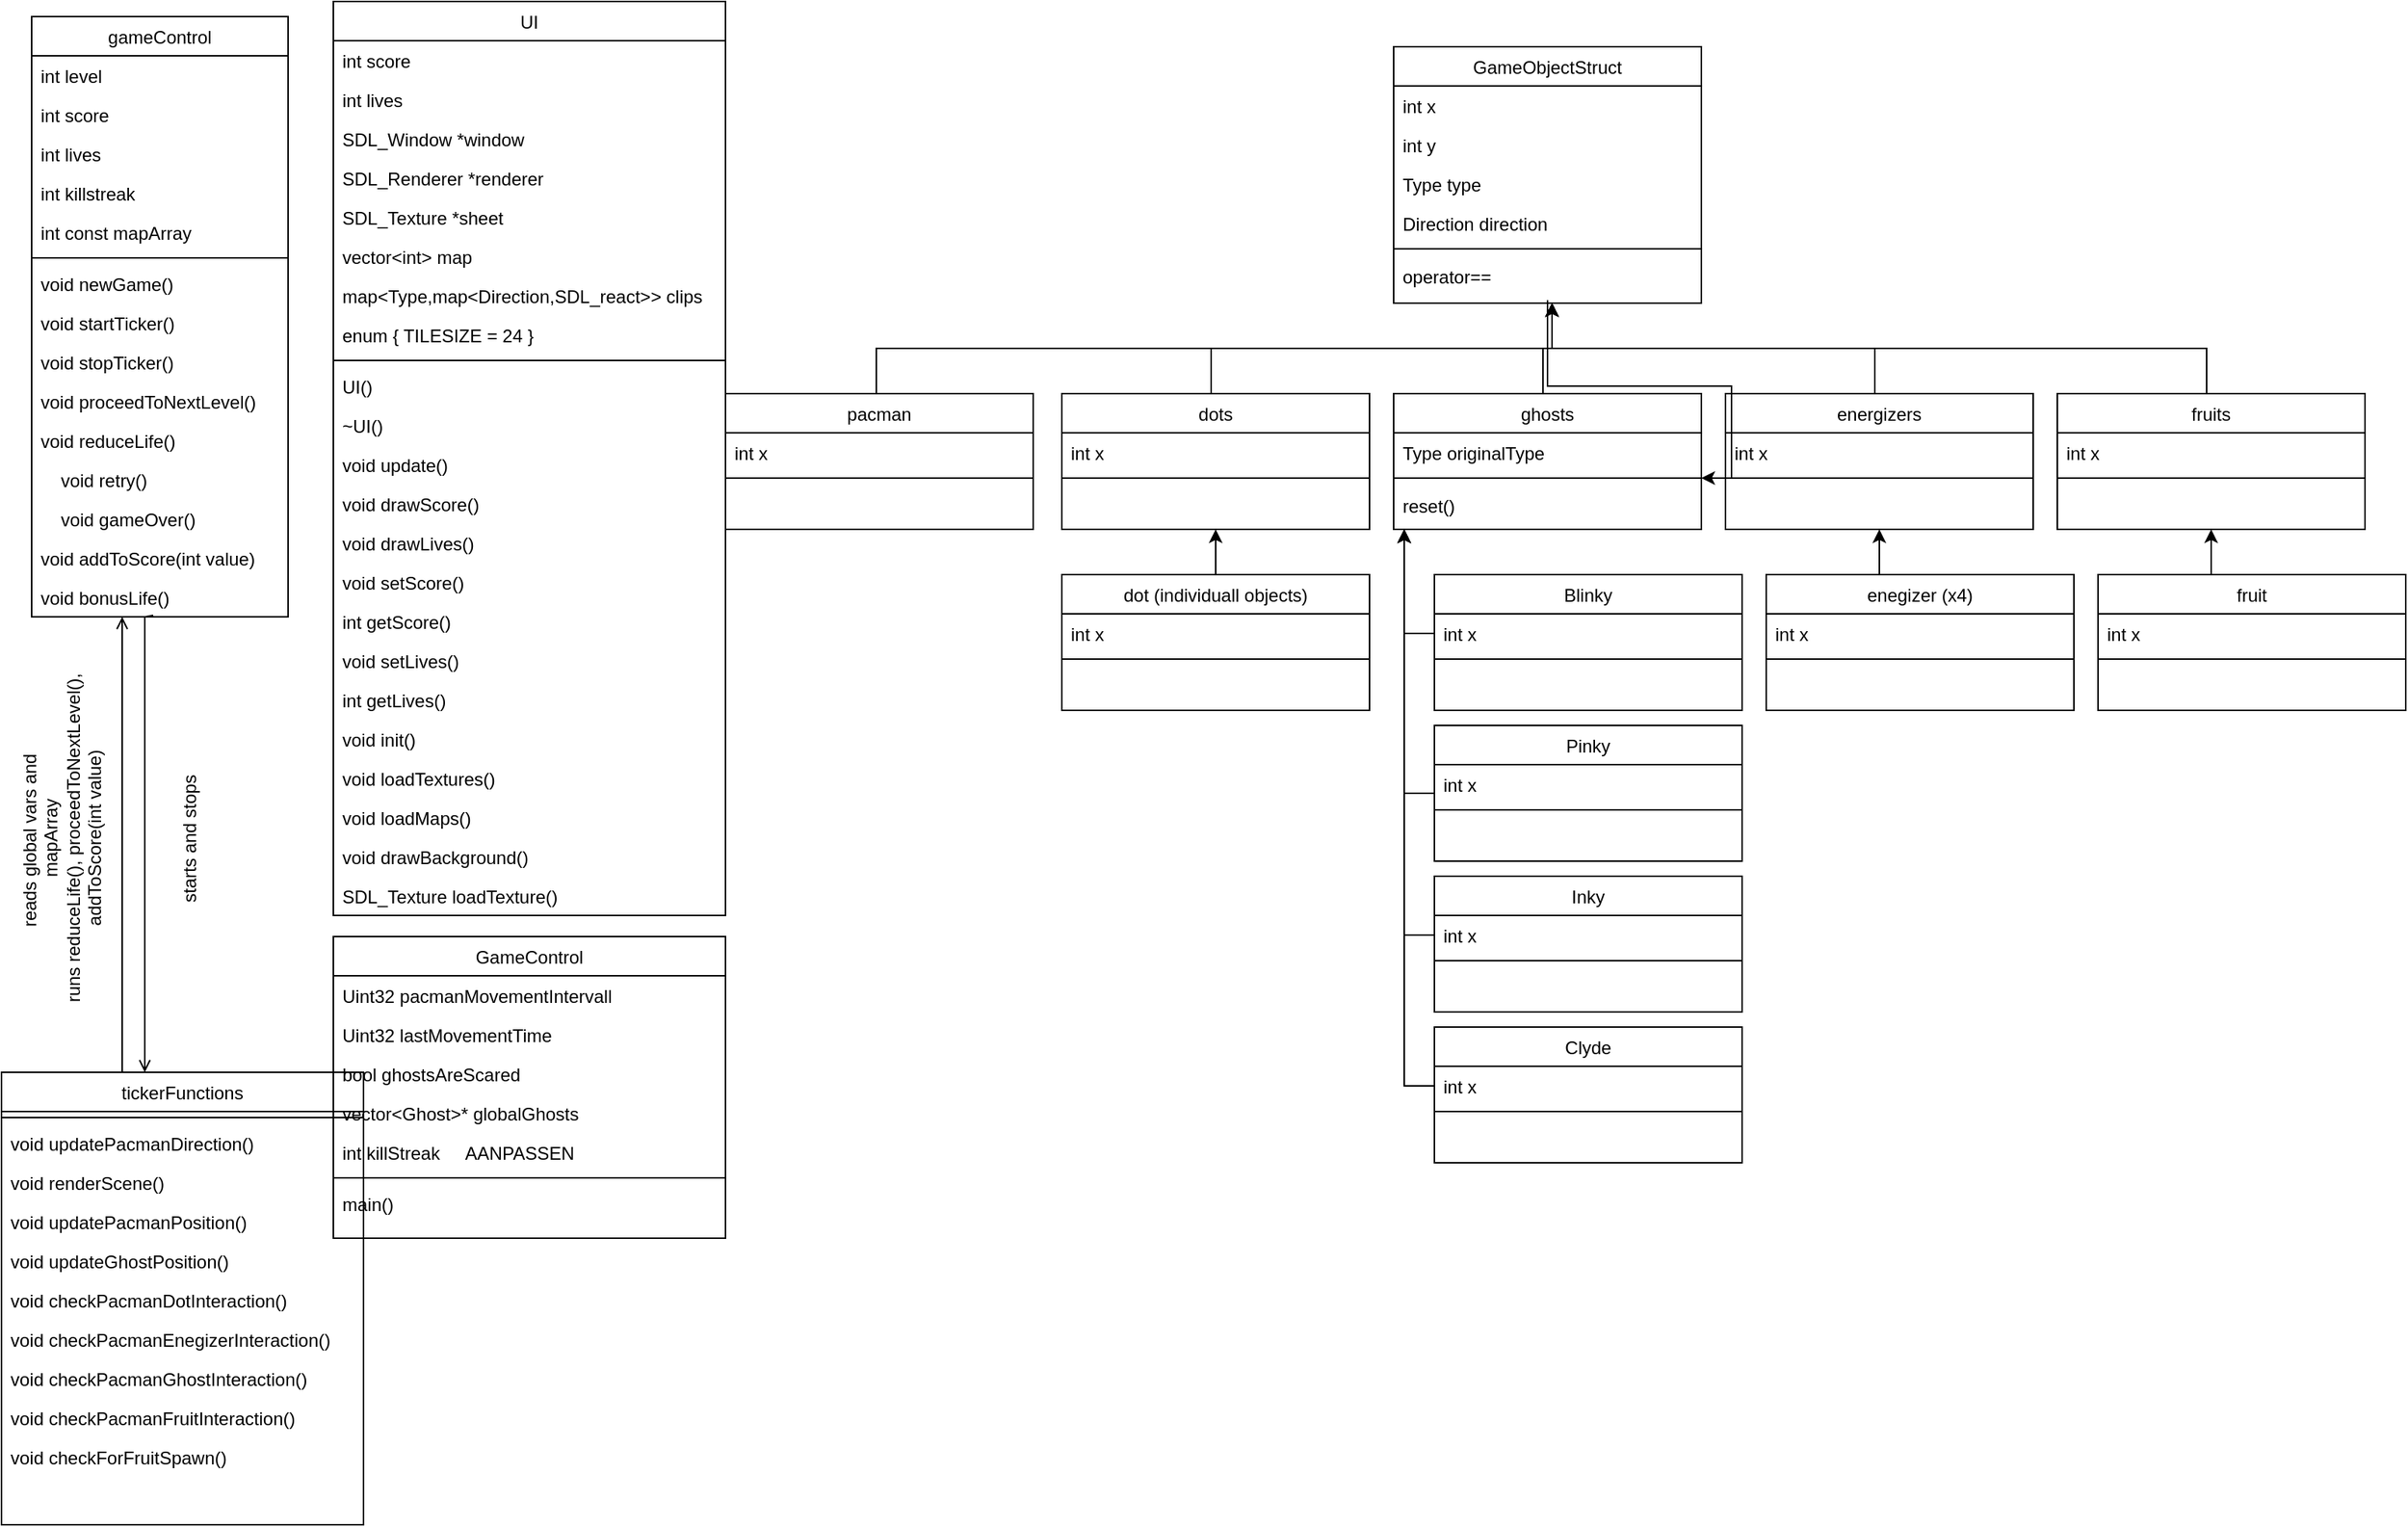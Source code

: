 <mxfile version="24.0.3" type="github">
  <diagram id="C5RBs43oDa-KdzZeNtuy" name="Page-1">
    <mxGraphModel dx="1619" dy="1130" grid="1" gridSize="10" guides="1" tooltips="1" connect="1" arrows="1" fold="1" page="1" pageScale="1" pageWidth="827" pageHeight="1169" math="0" shadow="0">
      <root>
        <mxCell id="WIyWlLk6GJQsqaUBKTNV-0" />
        <mxCell id="WIyWlLk6GJQsqaUBKTNV-1" parent="WIyWlLk6GJQsqaUBKTNV-0" />
        <mxCell id="-NuAabOqqMo9omEAmSx5-39" value="GameObjectStruct" style="swimlane;fontStyle=0;align=center;verticalAlign=top;childLayout=stackLayout;horizontal=1;startSize=26;horizontalStack=0;resizeParent=1;resizeLast=0;collapsible=1;marginBottom=0;rounded=0;shadow=0;strokeWidth=1;" parent="WIyWlLk6GJQsqaUBKTNV-1" vertex="1">
          <mxGeometry x="143" y="60" width="204" height="170" as="geometry">
            <mxRectangle x="340" y="380" width="170" height="26" as="alternateBounds" />
          </mxGeometry>
        </mxCell>
        <mxCell id="-NuAabOqqMo9omEAmSx5-40" value="int x" style="text;align=left;verticalAlign=top;spacingLeft=4;spacingRight=4;overflow=hidden;rotatable=0;points=[[0,0.5],[1,0.5]];portConstraint=eastwest;" parent="-NuAabOqqMo9omEAmSx5-39" vertex="1">
          <mxGeometry y="26" width="204" height="26" as="geometry" />
        </mxCell>
        <mxCell id="-NuAabOqqMo9omEAmSx5-95" value="int y" style="text;align=left;verticalAlign=top;spacingLeft=4;spacingRight=4;overflow=hidden;rotatable=0;points=[[0,0.5],[1,0.5]];portConstraint=eastwest;" parent="-NuAabOqqMo9omEAmSx5-39" vertex="1">
          <mxGeometry y="52" width="204" height="26" as="geometry" />
        </mxCell>
        <mxCell id="-NuAabOqqMo9omEAmSx5-96" value="Type type" style="text;align=left;verticalAlign=top;spacingLeft=4;spacingRight=4;overflow=hidden;rotatable=0;points=[[0,0.5],[1,0.5]];portConstraint=eastwest;" parent="-NuAabOqqMo9omEAmSx5-39" vertex="1">
          <mxGeometry y="78" width="204" height="26" as="geometry" />
        </mxCell>
        <mxCell id="-NuAabOqqMo9omEAmSx5-97" value="Direction direction" style="text;align=left;verticalAlign=top;spacingLeft=4;spacingRight=4;overflow=hidden;rotatable=0;points=[[0,0.5],[1,0.5]];portConstraint=eastwest;" parent="-NuAabOqqMo9omEAmSx5-39" vertex="1">
          <mxGeometry y="104" width="204" height="26" as="geometry" />
        </mxCell>
        <mxCell id="-NuAabOqqMo9omEAmSx5-41" value="" style="line;html=1;strokeWidth=1;align=left;verticalAlign=middle;spacingTop=-1;spacingLeft=3;spacingRight=3;rotatable=0;labelPosition=right;points=[];portConstraint=eastwest;" parent="-NuAabOqqMo9omEAmSx5-39" vertex="1">
          <mxGeometry y="130" width="204" height="8" as="geometry" />
        </mxCell>
        <mxCell id="-NuAabOqqMo9omEAmSx5-99" value="operator==" style="text;html=1;align=left;verticalAlign=middle;resizable=0;points=[];autosize=1;strokeColor=none;fillColor=none;spacingLeft=4;" parent="-NuAabOqqMo9omEAmSx5-39" vertex="1">
          <mxGeometry y="138" width="204" height="30" as="geometry" />
        </mxCell>
        <mxCell id="-NuAabOqqMo9omEAmSx5-54" style="edgeStyle=orthogonalEdgeStyle;rounded=0;orthogonalLoop=1;jettySize=auto;html=1;exitX=0.474;exitY=0.962;exitDx=0;exitDy=0;endArrow=open;endFill=0;exitPerimeter=0;" parent="WIyWlLk6GJQsqaUBKTNV-1" source="-NuAabOqqMo9omEAmSx5-70" target="-NuAabOqqMo9omEAmSx5-73" edge="1">
          <mxGeometry relative="1" as="geometry">
            <Array as="points">
              <mxPoint x="-685" y="438" />
            </Array>
          </mxGeometry>
        </mxCell>
        <mxCell id="-NuAabOqqMo9omEAmSx5-55" value="gameControl" style="swimlane;fontStyle=0;align=center;verticalAlign=top;childLayout=stackLayout;horizontal=1;startSize=26;horizontalStack=0;resizeParent=1;resizeLast=0;collapsible=1;marginBottom=0;rounded=0;shadow=0;strokeWidth=1;" parent="WIyWlLk6GJQsqaUBKTNV-1" vertex="1">
          <mxGeometry x="-760" y="40" width="170" height="398" as="geometry">
            <mxRectangle x="340" y="380" width="170" height="26" as="alternateBounds" />
          </mxGeometry>
        </mxCell>
        <mxCell id="-NuAabOqqMo9omEAmSx5-56" value="int level" style="text;align=left;verticalAlign=top;spacingLeft=4;spacingRight=4;overflow=hidden;rotatable=0;points=[[0,0.5],[1,0.5]];portConstraint=eastwest;" parent="-NuAabOqqMo9omEAmSx5-55" vertex="1">
          <mxGeometry y="26" width="170" height="26" as="geometry" />
        </mxCell>
        <mxCell id="-NuAabOqqMo9omEAmSx5-57" value="int score" style="text;align=left;verticalAlign=top;spacingLeft=4;spacingRight=4;overflow=hidden;rotatable=0;points=[[0,0.5],[1,0.5]];portConstraint=eastwest;" parent="-NuAabOqqMo9omEAmSx5-55" vertex="1">
          <mxGeometry y="52" width="170" height="26" as="geometry" />
        </mxCell>
        <mxCell id="-NuAabOqqMo9omEAmSx5-58" value="int lives" style="text;align=left;verticalAlign=top;spacingLeft=4;spacingRight=4;overflow=hidden;rotatable=0;points=[[0,0.5],[1,0.5]];portConstraint=eastwest;" parent="-NuAabOqqMo9omEAmSx5-55" vertex="1">
          <mxGeometry y="78" width="170" height="26" as="geometry" />
        </mxCell>
        <mxCell id="-NuAabOqqMo9omEAmSx5-59" value="int killstreak" style="text;align=left;verticalAlign=top;spacingLeft=4;spacingRight=4;overflow=hidden;rotatable=0;points=[[0,0.5],[1,0.5]];portConstraint=eastwest;" parent="-NuAabOqqMo9omEAmSx5-55" vertex="1">
          <mxGeometry y="104" width="170" height="26" as="geometry" />
        </mxCell>
        <mxCell id="-NuAabOqqMo9omEAmSx5-60" value="int const mapArray" style="text;align=left;verticalAlign=top;spacingLeft=4;spacingRight=4;overflow=hidden;rotatable=0;points=[[0,0.5],[1,0.5]];portConstraint=eastwest;" parent="-NuAabOqqMo9omEAmSx5-55" vertex="1">
          <mxGeometry y="130" width="170" height="26" as="geometry" />
        </mxCell>
        <mxCell id="-NuAabOqqMo9omEAmSx5-61" value="" style="line;html=1;strokeWidth=1;align=left;verticalAlign=middle;spacingTop=-1;spacingLeft=3;spacingRight=3;rotatable=0;labelPosition=right;points=[];portConstraint=eastwest;" parent="-NuAabOqqMo9omEAmSx5-55" vertex="1">
          <mxGeometry y="156" width="170" height="8" as="geometry" />
        </mxCell>
        <mxCell id="-NuAabOqqMo9omEAmSx5-62" value="void newGame()" style="text;align=left;verticalAlign=top;spacingLeft=4;spacingRight=4;overflow=hidden;rotatable=0;points=[[0,0.5],[1,0.5]];portConstraint=eastwest;" parent="-NuAabOqqMo9omEAmSx5-55" vertex="1">
          <mxGeometry y="164" width="170" height="26" as="geometry" />
        </mxCell>
        <mxCell id="-NuAabOqqMo9omEAmSx5-63" value="void startTicker()" style="text;align=left;verticalAlign=top;spacingLeft=4;spacingRight=4;overflow=hidden;rotatable=0;points=[[0,0.5],[1,0.5]];portConstraint=eastwest;" parent="-NuAabOqqMo9omEAmSx5-55" vertex="1">
          <mxGeometry y="190" width="170" height="26" as="geometry" />
        </mxCell>
        <mxCell id="-NuAabOqqMo9omEAmSx5-64" value="void stopTicker()" style="text;align=left;verticalAlign=top;spacingLeft=4;spacingRight=4;overflow=hidden;rotatable=0;points=[[0,0.5],[1,0.5]];portConstraint=eastwest;" parent="-NuAabOqqMo9omEAmSx5-55" vertex="1">
          <mxGeometry y="216" width="170" height="26" as="geometry" />
        </mxCell>
        <mxCell id="-NuAabOqqMo9omEAmSx5-65" value="void proceedToNextLevel()" style="text;align=left;verticalAlign=top;spacingLeft=4;spacingRight=4;overflow=hidden;rotatable=0;points=[[0,0.5],[1,0.5]];portConstraint=eastwest;" parent="-NuAabOqqMo9omEAmSx5-55" vertex="1">
          <mxGeometry y="242" width="170" height="26" as="geometry" />
        </mxCell>
        <mxCell id="-NuAabOqqMo9omEAmSx5-66" value="void reduceLife()" style="text;align=left;verticalAlign=top;spacingLeft=4;spacingRight=4;overflow=hidden;rotatable=0;points=[[0,0.5],[1,0.5]];portConstraint=eastwest;" parent="-NuAabOqqMo9omEAmSx5-55" vertex="1">
          <mxGeometry y="268" width="170" height="26" as="geometry" />
        </mxCell>
        <mxCell id="-NuAabOqqMo9omEAmSx5-67" value="    void retry()" style="text;align=left;verticalAlign=top;spacingLeft=4;spacingRight=4;overflow=hidden;rotatable=0;points=[[0,0.5],[1,0.5]];portConstraint=eastwest;" parent="-NuAabOqqMo9omEAmSx5-55" vertex="1">
          <mxGeometry y="294" width="170" height="26" as="geometry" />
        </mxCell>
        <mxCell id="-NuAabOqqMo9omEAmSx5-68" value="    void gameOver()" style="text;align=left;verticalAlign=top;spacingLeft=4;spacingRight=4;overflow=hidden;rotatable=0;points=[[0,0.5],[1,0.5]];portConstraint=eastwest;" parent="-NuAabOqqMo9omEAmSx5-55" vertex="1">
          <mxGeometry y="320" width="170" height="26" as="geometry" />
        </mxCell>
        <mxCell id="-NuAabOqqMo9omEAmSx5-69" value="void addToScore(int value)" style="text;align=left;verticalAlign=top;spacingLeft=4;spacingRight=4;overflow=hidden;rotatable=0;points=[[0,0.5],[1,0.5]];portConstraint=eastwest;" parent="-NuAabOqqMo9omEAmSx5-55" vertex="1">
          <mxGeometry y="346" width="170" height="26" as="geometry" />
        </mxCell>
        <mxCell id="-NuAabOqqMo9omEAmSx5-70" value="void bonusLife()" style="text;align=left;verticalAlign=top;spacingLeft=4;spacingRight=4;overflow=hidden;rotatable=0;points=[[0,0.5],[1,0.5]];portConstraint=eastwest;" parent="-NuAabOqqMo9omEAmSx5-55" vertex="1">
          <mxGeometry y="372" width="170" height="26" as="geometry" />
        </mxCell>
        <mxCell id="-NuAabOqqMo9omEAmSx5-71" style="edgeStyle=orthogonalEdgeStyle;rounded=0;orthogonalLoop=1;jettySize=auto;html=1;endArrow=open;endFill=0;" parent="WIyWlLk6GJQsqaUBKTNV-1" source="-NuAabOqqMo9omEAmSx5-73" target="-NuAabOqqMo9omEAmSx5-55" edge="1">
          <mxGeometry relative="1" as="geometry">
            <Array as="points">
              <mxPoint x="-700" y="590" />
              <mxPoint x="-700" y="590" />
            </Array>
          </mxGeometry>
        </mxCell>
        <mxCell id="-NuAabOqqMo9omEAmSx5-73" value="tickerFunctions" style="swimlane;fontStyle=0;align=center;verticalAlign=top;childLayout=stackLayout;horizontal=1;startSize=26;horizontalStack=0;resizeParent=1;resizeLast=0;collapsible=1;marginBottom=0;rounded=0;shadow=0;strokeWidth=1;" parent="WIyWlLk6GJQsqaUBKTNV-1" vertex="1">
          <mxGeometry x="-780" y="740" width="240" height="300" as="geometry">
            <mxRectangle x="340" y="380" width="170" height="26" as="alternateBounds" />
          </mxGeometry>
        </mxCell>
        <mxCell id="-NuAabOqqMo9omEAmSx5-74" value="" style="line;html=1;strokeWidth=1;align=left;verticalAlign=middle;spacingTop=-1;spacingLeft=3;spacingRight=3;rotatable=0;labelPosition=right;points=[];portConstraint=eastwest;" parent="-NuAabOqqMo9omEAmSx5-73" vertex="1">
          <mxGeometry y="26" width="240" height="8" as="geometry" />
        </mxCell>
        <mxCell id="-NuAabOqqMo9omEAmSx5-75" value="void updatePacmanDirection()" style="text;align=left;verticalAlign=top;spacingLeft=4;spacingRight=4;overflow=hidden;rotatable=0;points=[[0,0.5],[1,0.5]];portConstraint=eastwest;" parent="-NuAabOqqMo9omEAmSx5-73" vertex="1">
          <mxGeometry y="34" width="240" height="26" as="geometry" />
        </mxCell>
        <mxCell id="-NuAabOqqMo9omEAmSx5-76" value="void renderScene()" style="text;align=left;verticalAlign=top;spacingLeft=4;spacingRight=4;overflow=hidden;rotatable=0;points=[[0,0.5],[1,0.5]];portConstraint=eastwest;" parent="-NuAabOqqMo9omEAmSx5-73" vertex="1">
          <mxGeometry y="60" width="240" height="26" as="geometry" />
        </mxCell>
        <mxCell id="-NuAabOqqMo9omEAmSx5-77" value="void updatePacmanPosition()" style="text;align=left;verticalAlign=top;spacingLeft=4;spacingRight=4;overflow=hidden;rotatable=0;points=[[0,0.5],[1,0.5]];portConstraint=eastwest;" parent="-NuAabOqqMo9omEAmSx5-73" vertex="1">
          <mxGeometry y="86" width="240" height="26" as="geometry" />
        </mxCell>
        <mxCell id="-NuAabOqqMo9omEAmSx5-259" value="void updateGhostPosition()" style="text;align=left;verticalAlign=top;spacingLeft=4;spacingRight=4;overflow=hidden;rotatable=0;points=[[0,0.5],[1,0.5]];portConstraint=eastwest;" parent="-NuAabOqqMo9omEAmSx5-73" vertex="1">
          <mxGeometry y="112" width="240" height="26" as="geometry" />
        </mxCell>
        <mxCell id="-NuAabOqqMo9omEAmSx5-81" value="void checkPacmanDotInteraction()" style="text;align=left;verticalAlign=top;spacingLeft=4;spacingRight=4;overflow=hidden;rotatable=0;points=[[0,0.5],[1,0.5]];portConstraint=eastwest;" parent="-NuAabOqqMo9omEAmSx5-73" vertex="1">
          <mxGeometry y="138" width="240" height="26" as="geometry" />
        </mxCell>
        <mxCell id="-NuAabOqqMo9omEAmSx5-82" value="void checkPacmanEnegizerInteraction()" style="text;align=left;verticalAlign=top;spacingLeft=4;spacingRight=4;overflow=hidden;rotatable=0;points=[[0,0.5],[1,0.5]];portConstraint=eastwest;" parent="-NuAabOqqMo9omEAmSx5-73" vertex="1">
          <mxGeometry y="164" width="240" height="26" as="geometry" />
        </mxCell>
        <mxCell id="-NuAabOqqMo9omEAmSx5-83" value="void checkPacmanGhostInteraction()" style="text;align=left;verticalAlign=top;spacingLeft=4;spacingRight=4;overflow=hidden;rotatable=0;points=[[0,0.5],[1,0.5]];portConstraint=eastwest;" parent="-NuAabOqqMo9omEAmSx5-73" vertex="1">
          <mxGeometry y="190" width="240" height="26" as="geometry" />
        </mxCell>
        <mxCell id="-NuAabOqqMo9omEAmSx5-261" value="void checkPacmanFruitInteraction()" style="text;align=left;verticalAlign=top;spacingLeft=4;spacingRight=4;overflow=hidden;rotatable=0;points=[[0,0.5],[1,0.5]];portConstraint=eastwest;" parent="-NuAabOqqMo9omEAmSx5-73" vertex="1">
          <mxGeometry y="216" width="240" height="26" as="geometry" />
        </mxCell>
        <mxCell id="-NuAabOqqMo9omEAmSx5-260" value="void checkForFruitSpawn()" style="text;align=left;verticalAlign=top;spacingLeft=4;spacingRight=4;overflow=hidden;rotatable=0;points=[[0,0.5],[1,0.5]];portConstraint=eastwest;" parent="-NuAabOqqMo9omEAmSx5-73" vertex="1">
          <mxGeometry y="242" width="240" height="26" as="geometry" />
        </mxCell>
        <mxCell id="-NuAabOqqMo9omEAmSx5-86" value="starts and stops" style="text;html=1;align=center;verticalAlign=middle;whiteSpace=wrap;rounded=0;rotation=-90;" parent="WIyWlLk6GJQsqaUBKTNV-1" vertex="1">
          <mxGeometry x="-710" y="570" width="110" height="30" as="geometry" />
        </mxCell>
        <mxCell id="-NuAabOqqMo9omEAmSx5-88" value="reads global vars and&amp;nbsp;&lt;div&gt;mapArray&lt;/div&gt;&lt;div&gt;runs reduceLife(), proceedToNextLevel(),&lt;/div&gt;&lt;div&gt;addToScore(int value)&lt;/div&gt;" style="text;html=1;align=center;verticalAlign=middle;resizable=0;points=[];autosize=1;strokeColor=none;fillColor=none;rotation=-90;" parent="WIyWlLk6GJQsqaUBKTNV-1" vertex="1">
          <mxGeometry x="-860" y="550" width="240" height="70" as="geometry" />
        </mxCell>
        <mxCell id="-NuAabOqqMo9omEAmSx5-199" style="edgeStyle=orthogonalEdgeStyle;rounded=0;orthogonalLoop=1;jettySize=auto;html=1;" parent="WIyWlLk6GJQsqaUBKTNV-1" source="-NuAabOqqMo9omEAmSx5-140" target="-NuAabOqqMo9omEAmSx5-39" edge="1">
          <mxGeometry relative="1" as="geometry">
            <Array as="points">
              <mxPoint x="462" y="260" />
              <mxPoint x="248" y="260" />
            </Array>
          </mxGeometry>
        </mxCell>
        <mxCell id="-NuAabOqqMo9omEAmSx5-140" value="energizers" style="swimlane;fontStyle=0;align=center;verticalAlign=top;childLayout=stackLayout;horizontal=1;startSize=26;horizontalStack=0;resizeParent=1;resizeLast=0;collapsible=1;marginBottom=0;rounded=0;shadow=0;strokeWidth=1;" parent="WIyWlLk6GJQsqaUBKTNV-1" vertex="1">
          <mxGeometry x="363" y="290" width="204" height="90" as="geometry">
            <mxRectangle x="340" y="380" width="170" height="26" as="alternateBounds" />
          </mxGeometry>
        </mxCell>
        <mxCell id="-NuAabOqqMo9omEAmSx5-141" value="int x" style="text;align=left;verticalAlign=top;spacingLeft=4;spacingRight=4;overflow=hidden;rotatable=0;points=[[0,0.5],[1,0.5]];portConstraint=eastwest;" parent="-NuAabOqqMo9omEAmSx5-140" vertex="1">
          <mxGeometry y="26" width="204" height="26" as="geometry" />
        </mxCell>
        <mxCell id="-NuAabOqqMo9omEAmSx5-145" value="" style="line;html=1;strokeWidth=1;align=left;verticalAlign=middle;spacingTop=-1;spacingLeft=3;spacingRight=3;rotatable=0;labelPosition=right;points=[];portConstraint=eastwest;" parent="-NuAabOqqMo9omEAmSx5-140" vertex="1">
          <mxGeometry y="52" width="204" height="8" as="geometry" />
        </mxCell>
        <mxCell id="-NuAabOqqMo9omEAmSx5-197" style="edgeStyle=orthogonalEdgeStyle;rounded=0;orthogonalLoop=1;jettySize=auto;html=1;" parent="WIyWlLk6GJQsqaUBKTNV-1" source="-NuAabOqqMo9omEAmSx5-146" target="-NuAabOqqMo9omEAmSx5-39" edge="1">
          <mxGeometry relative="1" as="geometry">
            <Array as="points">
              <mxPoint x="22" y="260" />
              <mxPoint x="248" y="260" />
            </Array>
          </mxGeometry>
        </mxCell>
        <mxCell id="-NuAabOqqMo9omEAmSx5-146" value="dots" style="swimlane;fontStyle=0;align=center;verticalAlign=top;childLayout=stackLayout;horizontal=1;startSize=26;horizontalStack=0;resizeParent=1;resizeLast=0;collapsible=1;marginBottom=0;rounded=0;shadow=0;strokeWidth=1;" parent="WIyWlLk6GJQsqaUBKTNV-1" vertex="1">
          <mxGeometry x="-77" y="290" width="204" height="90" as="geometry">
            <mxRectangle x="340" y="380" width="170" height="26" as="alternateBounds" />
          </mxGeometry>
        </mxCell>
        <mxCell id="-NuAabOqqMo9omEAmSx5-147" value="int x" style="text;align=left;verticalAlign=top;spacingLeft=4;spacingRight=4;overflow=hidden;rotatable=0;points=[[0,0.5],[1,0.5]];portConstraint=eastwest;" parent="-NuAabOqqMo9omEAmSx5-146" vertex="1">
          <mxGeometry y="26" width="204" height="26" as="geometry" />
        </mxCell>
        <mxCell id="-NuAabOqqMo9omEAmSx5-148" value="" style="line;html=1;strokeWidth=1;align=left;verticalAlign=middle;spacingTop=-1;spacingLeft=3;spacingRight=3;rotatable=0;labelPosition=right;points=[];portConstraint=eastwest;" parent="-NuAabOqqMo9omEAmSx5-146" vertex="1">
          <mxGeometry y="52" width="204" height="8" as="geometry" />
        </mxCell>
        <mxCell id="-NuAabOqqMo9omEAmSx5-198" style="edgeStyle=orthogonalEdgeStyle;rounded=0;orthogonalLoop=1;jettySize=auto;html=1;" parent="WIyWlLk6GJQsqaUBKTNV-1" source="-NuAabOqqMo9omEAmSx5-149" target="-NuAabOqqMo9omEAmSx5-39" edge="1">
          <mxGeometry relative="1" as="geometry">
            <Array as="points">
              <mxPoint x="242" y="260" />
              <mxPoint x="248" y="260" />
            </Array>
          </mxGeometry>
        </mxCell>
        <mxCell id="-NuAabOqqMo9omEAmSx5-149" value="ghosts" style="swimlane;fontStyle=0;align=center;verticalAlign=top;childLayout=stackLayout;horizontal=1;startSize=26;horizontalStack=0;resizeParent=1;resizeLast=0;collapsible=1;marginBottom=0;rounded=0;shadow=0;strokeWidth=1;" parent="WIyWlLk6GJQsqaUBKTNV-1" vertex="1">
          <mxGeometry x="143" y="290" width="204" height="90" as="geometry">
            <mxRectangle x="340" y="380" width="170" height="26" as="alternateBounds" />
          </mxGeometry>
        </mxCell>
        <mxCell id="-NuAabOqqMo9omEAmSx5-150" value="Type originalType" style="text;align=left;verticalAlign=top;spacingLeft=4;spacingRight=4;overflow=hidden;rotatable=0;points=[[0,0.5],[1,0.5]];portConstraint=eastwest;" parent="-NuAabOqqMo9omEAmSx5-149" vertex="1">
          <mxGeometry y="26" width="204" height="26" as="geometry" />
        </mxCell>
        <mxCell id="-NuAabOqqMo9omEAmSx5-151" value="" style="line;html=1;strokeWidth=1;align=left;verticalAlign=middle;spacingTop=-1;spacingLeft=3;spacingRight=3;rotatable=0;labelPosition=right;points=[];portConstraint=eastwest;" parent="-NuAabOqqMo9omEAmSx5-149" vertex="1">
          <mxGeometry y="52" width="204" height="8" as="geometry" />
        </mxCell>
        <mxCell id="-NuAabOqqMo9omEAmSx5-159" value="reset()" style="text;html=1;align=left;verticalAlign=middle;resizable=0;points=[];autosize=1;strokeColor=none;fillColor=none;spacingLeft=4;" parent="-NuAabOqqMo9omEAmSx5-149" vertex="1">
          <mxGeometry y="60" width="204" height="30" as="geometry" />
        </mxCell>
        <mxCell id="-NuAabOqqMo9omEAmSx5-196" style="edgeStyle=orthogonalEdgeStyle;rounded=0;orthogonalLoop=1;jettySize=auto;html=1;" parent="WIyWlLk6GJQsqaUBKTNV-1" source="-NuAabOqqMo9omEAmSx5-152" target="-NuAabOqqMo9omEAmSx5-39" edge="1">
          <mxGeometry relative="1" as="geometry">
            <Array as="points">
              <mxPoint x="-200" y="260" />
              <mxPoint x="248" y="260" />
            </Array>
          </mxGeometry>
        </mxCell>
        <mxCell id="-NuAabOqqMo9omEAmSx5-152" value="pacman" style="swimlane;fontStyle=0;align=center;verticalAlign=top;childLayout=stackLayout;horizontal=1;startSize=26;horizontalStack=0;resizeParent=1;resizeLast=0;collapsible=1;marginBottom=0;rounded=0;shadow=0;strokeWidth=1;" parent="WIyWlLk6GJQsqaUBKTNV-1" vertex="1">
          <mxGeometry x="-300" y="290" width="204" height="90" as="geometry">
            <mxRectangle x="340" y="380" width="170" height="26" as="alternateBounds" />
          </mxGeometry>
        </mxCell>
        <mxCell id="-NuAabOqqMo9omEAmSx5-153" value="int x" style="text;align=left;verticalAlign=top;spacingLeft=4;spacingRight=4;overflow=hidden;rotatable=0;points=[[0,0.5],[1,0.5]];portConstraint=eastwest;" parent="-NuAabOqqMo9omEAmSx5-152" vertex="1">
          <mxGeometry y="26" width="204" height="26" as="geometry" />
        </mxCell>
        <mxCell id="-NuAabOqqMo9omEAmSx5-154" value="" style="line;html=1;strokeWidth=1;align=left;verticalAlign=middle;spacingTop=-1;spacingLeft=3;spacingRight=3;rotatable=0;labelPosition=right;points=[];portConstraint=eastwest;" parent="-NuAabOqqMo9omEAmSx5-152" vertex="1">
          <mxGeometry y="52" width="204" height="8" as="geometry" />
        </mxCell>
        <mxCell id="-NuAabOqqMo9omEAmSx5-200" style="edgeStyle=orthogonalEdgeStyle;rounded=0;orthogonalLoop=1;jettySize=auto;html=1;" parent="WIyWlLk6GJQsqaUBKTNV-1" source="-NuAabOqqMo9omEAmSx5-155" target="-NuAabOqqMo9omEAmSx5-39" edge="1">
          <mxGeometry relative="1" as="geometry">
            <Array as="points">
              <mxPoint x="682" y="260" />
              <mxPoint x="248" y="260" />
            </Array>
          </mxGeometry>
        </mxCell>
        <mxCell id="-NuAabOqqMo9omEAmSx5-155" value="fruits" style="swimlane;fontStyle=0;align=center;verticalAlign=top;childLayout=stackLayout;horizontal=1;startSize=26;horizontalStack=0;resizeParent=1;resizeLast=0;collapsible=1;marginBottom=0;rounded=0;shadow=0;strokeWidth=1;" parent="WIyWlLk6GJQsqaUBKTNV-1" vertex="1">
          <mxGeometry x="583" y="290" width="204" height="90" as="geometry">
            <mxRectangle x="340" y="380" width="170" height="26" as="alternateBounds" />
          </mxGeometry>
        </mxCell>
        <mxCell id="-NuAabOqqMo9omEAmSx5-156" value="int x" style="text;align=left;verticalAlign=top;spacingLeft=4;spacingRight=4;overflow=hidden;rotatable=0;points=[[0,0.5],[1,0.5]];portConstraint=eastwest;" parent="-NuAabOqqMo9omEAmSx5-155" vertex="1">
          <mxGeometry y="26" width="204" height="26" as="geometry" />
        </mxCell>
        <mxCell id="-NuAabOqqMo9omEAmSx5-157" value="" style="line;html=1;strokeWidth=1;align=left;verticalAlign=middle;spacingTop=-1;spacingLeft=3;spacingRight=3;rotatable=0;labelPosition=right;points=[];portConstraint=eastwest;" parent="-NuAabOqqMo9omEAmSx5-155" vertex="1">
          <mxGeometry y="52" width="204" height="8" as="geometry" />
        </mxCell>
        <mxCell id="-NuAabOqqMo9omEAmSx5-207" style="edgeStyle=orthogonalEdgeStyle;rounded=0;orthogonalLoop=1;jettySize=auto;html=1;" parent="WIyWlLk6GJQsqaUBKTNV-1" source="-NuAabOqqMo9omEAmSx5-160" target="-NuAabOqqMo9omEAmSx5-146" edge="1">
          <mxGeometry relative="1" as="geometry" />
        </mxCell>
        <mxCell id="-NuAabOqqMo9omEAmSx5-160" value="dot (individuall objects)" style="swimlane;fontStyle=0;align=center;verticalAlign=top;childLayout=stackLayout;horizontal=1;startSize=26;horizontalStack=0;resizeParent=1;resizeLast=0;collapsible=1;marginBottom=0;rounded=0;shadow=0;strokeWidth=1;" parent="WIyWlLk6GJQsqaUBKTNV-1" vertex="1">
          <mxGeometry x="-77" y="410" width="204" height="90" as="geometry">
            <mxRectangle x="340" y="380" width="170" height="26" as="alternateBounds" />
          </mxGeometry>
        </mxCell>
        <mxCell id="-NuAabOqqMo9omEAmSx5-161" value="int x" style="text;align=left;verticalAlign=top;spacingLeft=4;spacingRight=4;overflow=hidden;rotatable=0;points=[[0,0.5],[1,0.5]];portConstraint=eastwest;" parent="-NuAabOqqMo9omEAmSx5-160" vertex="1">
          <mxGeometry y="26" width="204" height="26" as="geometry" />
        </mxCell>
        <mxCell id="-NuAabOqqMo9omEAmSx5-162" value="" style="line;html=1;strokeWidth=1;align=left;verticalAlign=middle;spacingTop=-1;spacingLeft=3;spacingRight=3;rotatable=0;labelPosition=right;points=[];portConstraint=eastwest;" parent="-NuAabOqqMo9omEAmSx5-160" vertex="1">
          <mxGeometry y="52" width="204" height="8" as="geometry" />
        </mxCell>
        <mxCell id="-NuAabOqqMo9omEAmSx5-167" value="Blinky" style="swimlane;fontStyle=0;align=center;verticalAlign=top;childLayout=stackLayout;horizontal=1;startSize=26;horizontalStack=0;resizeParent=1;resizeLast=0;collapsible=1;marginBottom=0;rounded=0;shadow=0;strokeWidth=1;" parent="WIyWlLk6GJQsqaUBKTNV-1" vertex="1">
          <mxGeometry x="170" y="410" width="204" height="90" as="geometry">
            <mxRectangle x="340" y="380" width="170" height="26" as="alternateBounds" />
          </mxGeometry>
        </mxCell>
        <mxCell id="-NuAabOqqMo9omEAmSx5-168" value="int x" style="text;align=left;verticalAlign=top;spacingLeft=4;spacingRight=4;overflow=hidden;rotatable=0;points=[[0,0.5],[1,0.5]];portConstraint=eastwest;" parent="-NuAabOqqMo9omEAmSx5-167" vertex="1">
          <mxGeometry y="26" width="204" height="26" as="geometry" />
        </mxCell>
        <mxCell id="-NuAabOqqMo9omEAmSx5-169" value="" style="line;html=1;strokeWidth=1;align=left;verticalAlign=middle;spacingTop=-1;spacingLeft=3;spacingRight=3;rotatable=0;labelPosition=right;points=[];portConstraint=eastwest;" parent="-NuAabOqqMo9omEAmSx5-167" vertex="1">
          <mxGeometry y="52" width="204" height="8" as="geometry" />
        </mxCell>
        <mxCell id="-NuAabOqqMo9omEAmSx5-203" style="edgeStyle=orthogonalEdgeStyle;rounded=0;orthogonalLoop=1;jettySize=auto;html=1;" parent="WIyWlLk6GJQsqaUBKTNV-1" source="-NuAabOqqMo9omEAmSx5-170" target="-NuAabOqqMo9omEAmSx5-149" edge="1">
          <mxGeometry relative="1" as="geometry">
            <Array as="points">
              <mxPoint x="150" y="555" />
            </Array>
          </mxGeometry>
        </mxCell>
        <mxCell id="-NuAabOqqMo9omEAmSx5-170" value="Pinky" style="swimlane;fontStyle=0;align=center;verticalAlign=top;childLayout=stackLayout;horizontal=1;startSize=26;horizontalStack=0;resizeParent=1;resizeLast=0;collapsible=1;marginBottom=0;rounded=0;shadow=0;strokeWidth=1;" parent="WIyWlLk6GJQsqaUBKTNV-1" vertex="1">
          <mxGeometry x="170" y="510" width="204" height="90" as="geometry">
            <mxRectangle x="340" y="380" width="170" height="26" as="alternateBounds" />
          </mxGeometry>
        </mxCell>
        <mxCell id="-NuAabOqqMo9omEAmSx5-171" value="int x" style="text;align=left;verticalAlign=top;spacingLeft=4;spacingRight=4;overflow=hidden;rotatable=0;points=[[0,0.5],[1,0.5]];portConstraint=eastwest;" parent="-NuAabOqqMo9omEAmSx5-170" vertex="1">
          <mxGeometry y="26" width="204" height="26" as="geometry" />
        </mxCell>
        <mxCell id="-NuAabOqqMo9omEAmSx5-172" value="" style="line;html=1;strokeWidth=1;align=left;verticalAlign=middle;spacingTop=-1;spacingLeft=3;spacingRight=3;rotatable=0;labelPosition=right;points=[];portConstraint=eastwest;" parent="-NuAabOqqMo9omEAmSx5-170" vertex="1">
          <mxGeometry y="52" width="204" height="8" as="geometry" />
        </mxCell>
        <mxCell id="-NuAabOqqMo9omEAmSx5-173" value="Inky" style="swimlane;fontStyle=0;align=center;verticalAlign=top;childLayout=stackLayout;horizontal=1;startSize=26;horizontalStack=0;resizeParent=1;resizeLast=0;collapsible=1;marginBottom=0;rounded=0;shadow=0;strokeWidth=1;" parent="WIyWlLk6GJQsqaUBKTNV-1" vertex="1">
          <mxGeometry x="170" y="610" width="204" height="90" as="geometry">
            <mxRectangle x="340" y="380" width="170" height="26" as="alternateBounds" />
          </mxGeometry>
        </mxCell>
        <mxCell id="-NuAabOqqMo9omEAmSx5-174" value="int x" style="text;align=left;verticalAlign=top;spacingLeft=4;spacingRight=4;overflow=hidden;rotatable=0;points=[[0,0.5],[1,0.5]];portConstraint=eastwest;" parent="-NuAabOqqMo9omEAmSx5-173" vertex="1">
          <mxGeometry y="26" width="204" height="26" as="geometry" />
        </mxCell>
        <mxCell id="-NuAabOqqMo9omEAmSx5-175" value="" style="line;html=1;strokeWidth=1;align=left;verticalAlign=middle;spacingTop=-1;spacingLeft=3;spacingRight=3;rotatable=0;labelPosition=right;points=[];portConstraint=eastwest;" parent="-NuAabOqqMo9omEAmSx5-173" vertex="1">
          <mxGeometry y="52" width="204" height="8" as="geometry" />
        </mxCell>
        <mxCell id="-NuAabOqqMo9omEAmSx5-176" value="Clyde" style="swimlane;fontStyle=0;align=center;verticalAlign=top;childLayout=stackLayout;horizontal=1;startSize=26;horizontalStack=0;resizeParent=1;resizeLast=0;collapsible=1;marginBottom=0;rounded=0;shadow=0;strokeWidth=1;" parent="WIyWlLk6GJQsqaUBKTNV-1" vertex="1">
          <mxGeometry x="170" y="710" width="204" height="90" as="geometry">
            <mxRectangle x="340" y="380" width="170" height="26" as="alternateBounds" />
          </mxGeometry>
        </mxCell>
        <mxCell id="-NuAabOqqMo9omEAmSx5-177" value="int x" style="text;align=left;verticalAlign=top;spacingLeft=4;spacingRight=4;overflow=hidden;rotatable=0;points=[[0,0.5],[1,0.5]];portConstraint=eastwest;" parent="-NuAabOqqMo9omEAmSx5-176" vertex="1">
          <mxGeometry y="26" width="204" height="26" as="geometry" />
        </mxCell>
        <mxCell id="-NuAabOqqMo9omEAmSx5-178" value="" style="line;html=1;strokeWidth=1;align=left;verticalAlign=middle;spacingTop=-1;spacingLeft=3;spacingRight=3;rotatable=0;labelPosition=right;points=[];portConstraint=eastwest;" parent="-NuAabOqqMo9omEAmSx5-176" vertex="1">
          <mxGeometry y="52" width="204" height="8" as="geometry" />
        </mxCell>
        <mxCell id="-NuAabOqqMo9omEAmSx5-205" style="edgeStyle=orthogonalEdgeStyle;rounded=0;orthogonalLoop=1;jettySize=auto;html=1;" parent="WIyWlLk6GJQsqaUBKTNV-1" source="-NuAabOqqMo9omEAmSx5-179" target="-NuAabOqqMo9omEAmSx5-140" edge="1">
          <mxGeometry relative="1" as="geometry">
            <Array as="points">
              <mxPoint x="465" y="400" />
              <mxPoint x="465" y="400" />
            </Array>
          </mxGeometry>
        </mxCell>
        <mxCell id="-NuAabOqqMo9omEAmSx5-179" value="enegizer (x4)" style="swimlane;fontStyle=0;align=center;verticalAlign=top;childLayout=stackLayout;horizontal=1;startSize=26;horizontalStack=0;resizeParent=1;resizeLast=0;collapsible=1;marginBottom=0;rounded=0;shadow=0;strokeWidth=1;" parent="WIyWlLk6GJQsqaUBKTNV-1" vertex="1">
          <mxGeometry x="390" y="410" width="204" height="90" as="geometry">
            <mxRectangle x="340" y="380" width="170" height="26" as="alternateBounds" />
          </mxGeometry>
        </mxCell>
        <mxCell id="-NuAabOqqMo9omEAmSx5-180" value="int x" style="text;align=left;verticalAlign=top;spacingLeft=4;spacingRight=4;overflow=hidden;rotatable=0;points=[[0,0.5],[1,0.5]];portConstraint=eastwest;" parent="-NuAabOqqMo9omEAmSx5-179" vertex="1">
          <mxGeometry y="26" width="204" height="26" as="geometry" />
        </mxCell>
        <mxCell id="-NuAabOqqMo9omEAmSx5-181" value="" style="line;html=1;strokeWidth=1;align=left;verticalAlign=middle;spacingTop=-1;spacingLeft=3;spacingRight=3;rotatable=0;labelPosition=right;points=[];portConstraint=eastwest;" parent="-NuAabOqqMo9omEAmSx5-179" vertex="1">
          <mxGeometry y="52" width="204" height="8" as="geometry" />
        </mxCell>
        <mxCell id="-NuAabOqqMo9omEAmSx5-206" style="edgeStyle=orthogonalEdgeStyle;rounded=0;orthogonalLoop=1;jettySize=auto;html=1;" parent="WIyWlLk6GJQsqaUBKTNV-1" source="-NuAabOqqMo9omEAmSx5-182" target="-NuAabOqqMo9omEAmSx5-155" edge="1">
          <mxGeometry relative="1" as="geometry">
            <Array as="points">
              <mxPoint x="685" y="400" />
              <mxPoint x="685" y="400" />
            </Array>
          </mxGeometry>
        </mxCell>
        <mxCell id="-NuAabOqqMo9omEAmSx5-182" value="fruit" style="swimlane;fontStyle=0;align=center;verticalAlign=top;childLayout=stackLayout;horizontal=1;startSize=26;horizontalStack=0;resizeParent=1;resizeLast=0;collapsible=1;marginBottom=0;rounded=0;shadow=0;strokeWidth=1;" parent="WIyWlLk6GJQsqaUBKTNV-1" vertex="1">
          <mxGeometry x="610" y="410" width="204" height="90" as="geometry">
            <mxRectangle x="340" y="380" width="170" height="26" as="alternateBounds" />
          </mxGeometry>
        </mxCell>
        <mxCell id="-NuAabOqqMo9omEAmSx5-183" value="int x" style="text;align=left;verticalAlign=top;spacingLeft=4;spacingRight=4;overflow=hidden;rotatable=0;points=[[0,0.5],[1,0.5]];portConstraint=eastwest;" parent="-NuAabOqqMo9omEAmSx5-182" vertex="1">
          <mxGeometry y="26" width="204" height="26" as="geometry" />
        </mxCell>
        <mxCell id="-NuAabOqqMo9omEAmSx5-184" value="" style="line;html=1;strokeWidth=1;align=left;verticalAlign=middle;spacingTop=-1;spacingLeft=3;spacingRight=3;rotatable=0;labelPosition=right;points=[];portConstraint=eastwest;" parent="-NuAabOqqMo9omEAmSx5-182" vertex="1">
          <mxGeometry y="52" width="204" height="8" as="geometry" />
        </mxCell>
        <mxCell id="-NuAabOqqMo9omEAmSx5-201" style="edgeStyle=orthogonalEdgeStyle;rounded=0;orthogonalLoop=1;jettySize=auto;html=1;" parent="WIyWlLk6GJQsqaUBKTNV-1" source="-NuAabOqqMo9omEAmSx5-177" target="-NuAabOqqMo9omEAmSx5-149" edge="1">
          <mxGeometry relative="1" as="geometry">
            <Array as="points">
              <mxPoint x="150" y="749" />
            </Array>
          </mxGeometry>
        </mxCell>
        <mxCell id="-NuAabOqqMo9omEAmSx5-202" style="edgeStyle=orthogonalEdgeStyle;rounded=0;orthogonalLoop=1;jettySize=auto;html=1;" parent="WIyWlLk6GJQsqaUBKTNV-1" source="-NuAabOqqMo9omEAmSx5-168" target="-NuAabOqqMo9omEAmSx5-149" edge="1">
          <mxGeometry relative="1" as="geometry">
            <Array as="points">
              <mxPoint x="150" y="449" />
            </Array>
          </mxGeometry>
        </mxCell>
        <mxCell id="-NuAabOqqMo9omEAmSx5-204" style="edgeStyle=orthogonalEdgeStyle;rounded=0;orthogonalLoop=1;jettySize=auto;html=1;" parent="WIyWlLk6GJQsqaUBKTNV-1" source="-NuAabOqqMo9omEAmSx5-174" target="-NuAabOqqMo9omEAmSx5-149" edge="1">
          <mxGeometry relative="1" as="geometry">
            <Array as="points">
              <mxPoint x="150" y="649" />
            </Array>
          </mxGeometry>
        </mxCell>
        <mxCell id="-NuAabOqqMo9omEAmSx5-208" value="UI" style="swimlane;fontStyle=0;align=center;verticalAlign=top;childLayout=stackLayout;horizontal=1;startSize=26;horizontalStack=0;resizeParent=1;resizeLast=0;collapsible=1;marginBottom=0;rounded=0;shadow=0;strokeWidth=1;" parent="WIyWlLk6GJQsqaUBKTNV-1" vertex="1">
          <mxGeometry x="-560" y="30" width="260" height="606" as="geometry">
            <mxRectangle x="340" y="380" width="170" height="26" as="alternateBounds" />
          </mxGeometry>
        </mxCell>
        <mxCell id="-NuAabOqqMo9omEAmSx5-209" value="int score" style="text;align=left;verticalAlign=top;spacingLeft=4;spacingRight=4;overflow=hidden;rotatable=0;points=[[0,0.5],[1,0.5]];portConstraint=eastwest;" parent="-NuAabOqqMo9omEAmSx5-208" vertex="1">
          <mxGeometry y="26" width="260" height="26" as="geometry" />
        </mxCell>
        <mxCell id="-NuAabOqqMo9omEAmSx5-210" value="int lives" style="text;align=left;verticalAlign=top;spacingLeft=4;spacingRight=4;overflow=hidden;rotatable=0;points=[[0,0.5],[1,0.5]];portConstraint=eastwest;" parent="-NuAabOqqMo9omEAmSx5-208" vertex="1">
          <mxGeometry y="52" width="260" height="26" as="geometry" />
        </mxCell>
        <mxCell id="-NuAabOqqMo9omEAmSx5-211" value="SDL_Window *window" style="text;align=left;verticalAlign=top;spacingLeft=4;spacingRight=4;overflow=hidden;rotatable=0;points=[[0,0.5],[1,0.5]];portConstraint=eastwest;" parent="-NuAabOqqMo9omEAmSx5-208" vertex="1">
          <mxGeometry y="78" width="260" height="26" as="geometry" />
        </mxCell>
        <mxCell id="-NuAabOqqMo9omEAmSx5-212" value="SDL_Renderer *renderer" style="text;align=left;verticalAlign=top;spacingLeft=4;spacingRight=4;overflow=hidden;rotatable=0;points=[[0,0.5],[1,0.5]];portConstraint=eastwest;" parent="-NuAabOqqMo9omEAmSx5-208" vertex="1">
          <mxGeometry y="104" width="260" height="26" as="geometry" />
        </mxCell>
        <mxCell id="-NuAabOqqMo9omEAmSx5-213" value="SDL_Texture *sheet" style="text;align=left;verticalAlign=top;spacingLeft=4;spacingRight=4;overflow=hidden;rotatable=0;points=[[0,0.5],[1,0.5]];portConstraint=eastwest;" parent="-NuAabOqqMo9omEAmSx5-208" vertex="1">
          <mxGeometry y="130" width="260" height="26" as="geometry" />
        </mxCell>
        <mxCell id="-NuAabOqqMo9omEAmSx5-230" value="vector&lt;int&gt; map" style="text;align=left;verticalAlign=top;spacingLeft=4;spacingRight=4;overflow=hidden;rotatable=0;points=[[0,0.5],[1,0.5]];portConstraint=eastwest;" parent="-NuAabOqqMo9omEAmSx5-208" vertex="1">
          <mxGeometry y="156" width="260" height="26" as="geometry" />
        </mxCell>
        <mxCell id="-NuAabOqqMo9omEAmSx5-231" value="map&lt;Type,map&lt;Direction,SDL_react&gt;&gt; clips" style="text;align=left;verticalAlign=top;spacingLeft=4;spacingRight=4;overflow=hidden;rotatable=0;points=[[0,0.5],[1,0.5]];portConstraint=eastwest;" parent="-NuAabOqqMo9omEAmSx5-208" vertex="1">
          <mxGeometry y="182" width="260" height="26" as="geometry" />
        </mxCell>
        <mxCell id="-NuAabOqqMo9omEAmSx5-232" value="enum { TILESIZE = 24 }" style="text;align=left;verticalAlign=top;spacingLeft=4;spacingRight=4;overflow=hidden;rotatable=0;points=[[0,0.5],[1,0.5]];portConstraint=eastwest;" parent="-NuAabOqqMo9omEAmSx5-208" vertex="1">
          <mxGeometry y="208" width="260" height="26" as="geometry" />
        </mxCell>
        <mxCell id="-NuAabOqqMo9omEAmSx5-214" value="" style="line;html=1;strokeWidth=1;align=left;verticalAlign=middle;spacingTop=-1;spacingLeft=3;spacingRight=3;rotatable=0;labelPosition=right;points=[];portConstraint=eastwest;" parent="-NuAabOqqMo9omEAmSx5-208" vertex="1">
          <mxGeometry y="234" width="260" height="8" as="geometry" />
        </mxCell>
        <mxCell id="-NuAabOqqMo9omEAmSx5-215" value="UI()&#xa;" style="text;align=left;verticalAlign=top;spacingLeft=4;spacingRight=4;overflow=hidden;rotatable=0;points=[[0,0.5],[1,0.5]];portConstraint=eastwest;" parent="-NuAabOqqMo9omEAmSx5-208" vertex="1">
          <mxGeometry y="242" width="260" height="26" as="geometry" />
        </mxCell>
        <mxCell id="-NuAabOqqMo9omEAmSx5-229" value="~UI()" style="text;align=left;verticalAlign=top;spacingLeft=4;spacingRight=4;overflow=hidden;rotatable=0;points=[[0,0.5],[1,0.5]];portConstraint=eastwest;" parent="-NuAabOqqMo9omEAmSx5-208" vertex="1">
          <mxGeometry y="268" width="260" height="26" as="geometry" />
        </mxCell>
        <mxCell id="-NuAabOqqMo9omEAmSx5-216" value="void update()" style="text;align=left;verticalAlign=top;spacingLeft=4;spacingRight=4;overflow=hidden;rotatable=0;points=[[0,0.5],[1,0.5]];portConstraint=eastwest;" parent="-NuAabOqqMo9omEAmSx5-208" vertex="1">
          <mxGeometry y="294" width="260" height="26" as="geometry" />
        </mxCell>
        <mxCell id="-NuAabOqqMo9omEAmSx5-217" value="void drawScore()" style="text;align=left;verticalAlign=top;spacingLeft=4;spacingRight=4;overflow=hidden;rotatable=0;points=[[0,0.5],[1,0.5]];portConstraint=eastwest;" parent="-NuAabOqqMo9omEAmSx5-208" vertex="1">
          <mxGeometry y="320" width="260" height="26" as="geometry" />
        </mxCell>
        <mxCell id="-NuAabOqqMo9omEAmSx5-218" value="void drawLives()" style="text;align=left;verticalAlign=top;spacingLeft=4;spacingRight=4;overflow=hidden;rotatable=0;points=[[0,0.5],[1,0.5]];portConstraint=eastwest;" parent="-NuAabOqqMo9omEAmSx5-208" vertex="1">
          <mxGeometry y="346" width="260" height="26" as="geometry" />
        </mxCell>
        <mxCell id="-NuAabOqqMo9omEAmSx5-219" value="void setScore()" style="text;align=left;verticalAlign=top;spacingLeft=4;spacingRight=4;overflow=hidden;rotatable=0;points=[[0,0.5],[1,0.5]];portConstraint=eastwest;" parent="-NuAabOqqMo9omEAmSx5-208" vertex="1">
          <mxGeometry y="372" width="260" height="26" as="geometry" />
        </mxCell>
        <mxCell id="-NuAabOqqMo9omEAmSx5-221" value="int getScore()" style="text;align=left;verticalAlign=top;spacingLeft=4;spacingRight=4;overflow=hidden;rotatable=0;points=[[0,0.5],[1,0.5]];portConstraint=eastwest;" parent="-NuAabOqqMo9omEAmSx5-208" vertex="1">
          <mxGeometry y="398" width="260" height="26" as="geometry" />
        </mxCell>
        <mxCell id="-NuAabOqqMo9omEAmSx5-222" value="void setLives()" style="text;align=left;verticalAlign=top;spacingLeft=4;spacingRight=4;overflow=hidden;rotatable=0;points=[[0,0.5],[1,0.5]];portConstraint=eastwest;" parent="-NuAabOqqMo9omEAmSx5-208" vertex="1">
          <mxGeometry y="424" width="260" height="26" as="geometry" />
        </mxCell>
        <mxCell id="-NuAabOqqMo9omEAmSx5-223" value="int getLives()" style="text;align=left;verticalAlign=top;spacingLeft=4;spacingRight=4;overflow=hidden;rotatable=0;points=[[0,0.5],[1,0.5]];portConstraint=eastwest;" parent="-NuAabOqqMo9omEAmSx5-208" vertex="1">
          <mxGeometry y="450" width="260" height="26" as="geometry" />
        </mxCell>
        <mxCell id="-NuAabOqqMo9omEAmSx5-225" value="void init()" style="text;align=left;verticalAlign=top;spacingLeft=4;spacingRight=4;overflow=hidden;rotatable=0;points=[[0,0.5],[1,0.5]];portConstraint=eastwest;" parent="-NuAabOqqMo9omEAmSx5-208" vertex="1">
          <mxGeometry y="476" width="260" height="26" as="geometry" />
        </mxCell>
        <mxCell id="-NuAabOqqMo9omEAmSx5-224" value="void loadTextures()" style="text;align=left;verticalAlign=top;spacingLeft=4;spacingRight=4;overflow=hidden;rotatable=0;points=[[0,0.5],[1,0.5]];portConstraint=eastwest;" parent="-NuAabOqqMo9omEAmSx5-208" vertex="1">
          <mxGeometry y="502" width="260" height="26" as="geometry" />
        </mxCell>
        <mxCell id="-NuAabOqqMo9omEAmSx5-227" value="void loadMaps()" style="text;align=left;verticalAlign=top;spacingLeft=4;spacingRight=4;overflow=hidden;rotatable=0;points=[[0,0.5],[1,0.5]];portConstraint=eastwest;" parent="-NuAabOqqMo9omEAmSx5-208" vertex="1">
          <mxGeometry y="528" width="260" height="26" as="geometry" />
        </mxCell>
        <mxCell id="-NuAabOqqMo9omEAmSx5-226" value="void drawBackground()" style="text;align=left;verticalAlign=top;spacingLeft=4;spacingRight=4;overflow=hidden;rotatable=0;points=[[0,0.5],[1,0.5]];portConstraint=eastwest;" parent="-NuAabOqqMo9omEAmSx5-208" vertex="1">
          <mxGeometry y="554" width="260" height="26" as="geometry" />
        </mxCell>
        <mxCell id="-NuAabOqqMo9omEAmSx5-228" value="SDL_Texture loadTexture()" style="text;align=left;verticalAlign=top;spacingLeft=4;spacingRight=4;overflow=hidden;rotatable=0;points=[[0,0.5],[1,0.5]];portConstraint=eastwest;" parent="-NuAabOqqMo9omEAmSx5-208" vertex="1">
          <mxGeometry y="580" width="260" height="26" as="geometry" />
        </mxCell>
        <mxCell id="-NuAabOqqMo9omEAmSx5-233" value="GameControl" style="swimlane;fontStyle=0;align=center;verticalAlign=top;childLayout=stackLayout;horizontal=1;startSize=26;horizontalStack=0;resizeParent=1;resizeLast=0;collapsible=1;marginBottom=0;rounded=0;shadow=0;strokeWidth=1;" parent="WIyWlLk6GJQsqaUBKTNV-1" vertex="1">
          <mxGeometry x="-560" y="650" width="260" height="200" as="geometry">
            <mxRectangle x="340" y="380" width="170" height="26" as="alternateBounds" />
          </mxGeometry>
        </mxCell>
        <mxCell id="-NuAabOqqMo9omEAmSx5-235" value="Uint32 pacmanMovementIntervall" style="text;align=left;verticalAlign=top;spacingLeft=4;spacingRight=4;overflow=hidden;rotatable=0;points=[[0,0.5],[1,0.5]];portConstraint=eastwest;" parent="-NuAabOqqMo9omEAmSx5-233" vertex="1">
          <mxGeometry y="26" width="260" height="26" as="geometry" />
        </mxCell>
        <mxCell id="-NuAabOqqMo9omEAmSx5-236" value="Uint32 lastMovementTime" style="text;align=left;verticalAlign=top;spacingLeft=4;spacingRight=4;overflow=hidden;rotatable=0;points=[[0,0.5],[1,0.5]];portConstraint=eastwest;" parent="-NuAabOqqMo9omEAmSx5-233" vertex="1">
          <mxGeometry y="52" width="260" height="26" as="geometry" />
        </mxCell>
        <mxCell id="-NuAabOqqMo9omEAmSx5-237" value="bool ghostsAreScared" style="text;align=left;verticalAlign=top;spacingLeft=4;spacingRight=4;overflow=hidden;rotatable=0;points=[[0,0.5],[1,0.5]];portConstraint=eastwest;" parent="-NuAabOqqMo9omEAmSx5-233" vertex="1">
          <mxGeometry y="78" width="260" height="26" as="geometry" />
        </mxCell>
        <mxCell id="-NuAabOqqMo9omEAmSx5-238" value="vector&lt;Ghost&gt;* globalGhosts" style="text;align=left;verticalAlign=top;spacingLeft=4;spacingRight=4;overflow=hidden;rotatable=0;points=[[0,0.5],[1,0.5]];portConstraint=eastwest;" parent="-NuAabOqqMo9omEAmSx5-233" vertex="1">
          <mxGeometry y="104" width="260" height="26" as="geometry" />
        </mxCell>
        <mxCell id="-NuAabOqqMo9omEAmSx5-257" value="int killStreak     AANPASSEN" style="text;align=left;verticalAlign=top;spacingLeft=4;spacingRight=4;overflow=hidden;rotatable=0;points=[[0,0.5],[1,0.5]];portConstraint=eastwest;" parent="-NuAabOqqMo9omEAmSx5-233" vertex="1">
          <mxGeometry y="130" width="260" height="26" as="geometry" />
        </mxCell>
        <mxCell id="-NuAabOqqMo9omEAmSx5-242" value="" style="line;html=1;strokeWidth=1;align=left;verticalAlign=middle;spacingTop=-1;spacingLeft=3;spacingRight=3;rotatable=0;labelPosition=right;points=[];portConstraint=eastwest;" parent="-NuAabOqqMo9omEAmSx5-233" vertex="1">
          <mxGeometry y="156" width="260" height="8" as="geometry" />
        </mxCell>
        <mxCell id="-NuAabOqqMo9omEAmSx5-243" value="main()" style="text;align=left;verticalAlign=top;spacingLeft=4;spacingRight=4;overflow=hidden;rotatable=0;points=[[0,0.5],[1,0.5]];portConstraint=eastwest;" parent="-NuAabOqqMo9omEAmSx5-233" vertex="1">
          <mxGeometry y="164" width="260" height="26" as="geometry" />
        </mxCell>
        <mxCell id="-NuAabOqqMo9omEAmSx5-258" value="" style="edgeStyle=orthogonalEdgeStyle;rounded=0;orthogonalLoop=1;jettySize=auto;html=1;" parent="WIyWlLk6GJQsqaUBKTNV-1" source="-NuAabOqqMo9omEAmSx5-99" target="-NuAabOqqMo9omEAmSx5-151" edge="1">
          <mxGeometry relative="1" as="geometry" />
        </mxCell>
      </root>
    </mxGraphModel>
  </diagram>
</mxfile>
